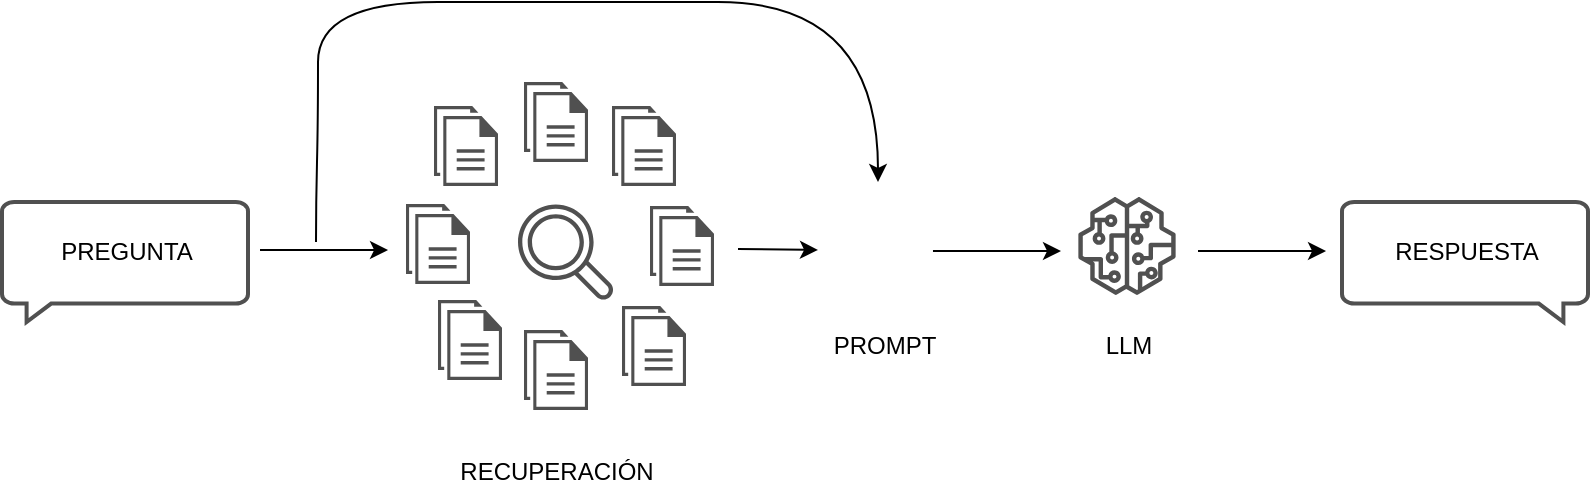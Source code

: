 <mxfile version="24.8.3">
  <diagram name="Page-1" id="_QfCIPOXFM5eXkkT14KW">
    <mxGraphModel dx="1434" dy="738" grid="1" gridSize="10" guides="1" tooltips="1" connect="1" arrows="1" fold="1" page="1" pageScale="1" pageWidth="850" pageHeight="1100" math="0" shadow="0">
      <root>
        <mxCell id="0" />
        <mxCell id="1" parent="0" />
        <mxCell id="S35vT9RLeuOnfM55Wsbu-3" value="" style="html=1;verticalLabelPosition=bottom;align=center;labelBackgroundColor=#ffffff;verticalAlign=top;strokeWidth=2;strokeColor=#505050;shadow=0;dashed=0;shape=mxgraph.ios7.icons.message;flipH=1;" vertex="1" parent="1">
          <mxGeometry x="82" y="380" width="123" height="60" as="geometry" />
        </mxCell>
        <mxCell id="S35vT9RLeuOnfM55Wsbu-4" value="PREGUNTA" style="text;html=1;align=center;verticalAlign=middle;resizable=0;points=[];autosize=1;strokeColor=none;fillColor=none;" vertex="1" parent="1">
          <mxGeometry x="98.5" y="390" width="90" height="30" as="geometry" />
        </mxCell>
        <mxCell id="S35vT9RLeuOnfM55Wsbu-5" value="" style="html=1;verticalLabelPosition=bottom;align=center;labelBackgroundColor=#ffffff;verticalAlign=top;strokeWidth=2;strokeColor=#505050;shadow=0;dashed=0;shape=mxgraph.ios7.icons.message;flipH=0;" vertex="1" parent="1">
          <mxGeometry x="752" y="380" width="123" height="60" as="geometry" />
        </mxCell>
        <mxCell id="S35vT9RLeuOnfM55Wsbu-6" value="RESPUESTA" style="text;html=1;align=center;verticalAlign=middle;resizable=0;points=[];autosize=1;strokeColor=none;fillColor=none;" vertex="1" parent="1">
          <mxGeometry x="763.5" y="390" width="100" height="30" as="geometry" />
        </mxCell>
        <mxCell id="S35vT9RLeuOnfM55Wsbu-7" value="" style="sketch=0;outlineConnect=0;fontColor=#232F3E;gradientColor=none;fillColor=#505050;strokeColor=none;dashed=0;verticalLabelPosition=bottom;verticalAlign=top;align=center;html=1;fontSize=12;fontStyle=0;aspect=fixed;pointerEvents=1;shape=mxgraph.aws4.magnifying_glass_2;" vertex="1" parent="1">
          <mxGeometry x="340" y="381" width="48" height="48" as="geometry" />
        </mxCell>
        <mxCell id="S35vT9RLeuOnfM55Wsbu-9" value="" style="sketch=0;pointerEvents=1;shadow=0;dashed=0;html=1;strokeColor=none;fillColor=#505050;labelPosition=center;verticalLabelPosition=bottom;verticalAlign=top;outlineConnect=0;align=center;shape=mxgraph.office.concepts.documents;" vertex="1" parent="1">
          <mxGeometry x="343" y="320" width="32" height="40" as="geometry" />
        </mxCell>
        <mxCell id="S35vT9RLeuOnfM55Wsbu-10" value="" style="sketch=0;pointerEvents=1;shadow=0;dashed=0;html=1;strokeColor=none;fillColor=#505050;labelPosition=center;verticalLabelPosition=bottom;verticalAlign=top;outlineConnect=0;align=center;shape=mxgraph.office.concepts.documents;" vertex="1" parent="1">
          <mxGeometry x="406" y="382" width="32" height="40" as="geometry" />
        </mxCell>
        <mxCell id="S35vT9RLeuOnfM55Wsbu-11" value="" style="sketch=0;pointerEvents=1;shadow=0;dashed=0;html=1;strokeColor=none;fillColor=#505050;labelPosition=center;verticalLabelPosition=bottom;verticalAlign=top;outlineConnect=0;align=center;shape=mxgraph.office.concepts.documents;" vertex="1" parent="1">
          <mxGeometry x="284" y="381" width="32" height="40" as="geometry" />
        </mxCell>
        <mxCell id="S35vT9RLeuOnfM55Wsbu-12" value="" style="sketch=0;pointerEvents=1;shadow=0;dashed=0;html=1;strokeColor=none;fillColor=#505050;labelPosition=center;verticalLabelPosition=bottom;verticalAlign=top;outlineConnect=0;align=center;shape=mxgraph.office.concepts.documents;" vertex="1" parent="1">
          <mxGeometry x="343" y="444" width="32" height="40" as="geometry" />
        </mxCell>
        <mxCell id="S35vT9RLeuOnfM55Wsbu-13" value="" style="sketch=0;pointerEvents=1;shadow=0;dashed=0;html=1;strokeColor=none;fillColor=#505050;labelPosition=center;verticalLabelPosition=bottom;verticalAlign=top;outlineConnect=0;align=center;shape=mxgraph.office.concepts.documents;" vertex="1" parent="1">
          <mxGeometry x="387" y="332" width="32" height="40" as="geometry" />
        </mxCell>
        <mxCell id="S35vT9RLeuOnfM55Wsbu-14" value="" style="sketch=0;pointerEvents=1;shadow=0;dashed=0;html=1;strokeColor=none;fillColor=#505050;labelPosition=center;verticalLabelPosition=bottom;verticalAlign=top;outlineConnect=0;align=center;shape=mxgraph.office.concepts.documents;" vertex="1" parent="1">
          <mxGeometry x="298" y="332" width="32" height="40" as="geometry" />
        </mxCell>
        <mxCell id="S35vT9RLeuOnfM55Wsbu-15" value="" style="sketch=0;pointerEvents=1;shadow=0;dashed=0;html=1;strokeColor=none;fillColor=#505050;labelPosition=center;verticalLabelPosition=bottom;verticalAlign=top;outlineConnect=0;align=center;shape=mxgraph.office.concepts.documents;" vertex="1" parent="1">
          <mxGeometry x="392" y="432" width="32" height="40" as="geometry" />
        </mxCell>
        <mxCell id="S35vT9RLeuOnfM55Wsbu-16" value="" style="sketch=0;pointerEvents=1;shadow=0;dashed=0;html=1;strokeColor=none;fillColor=#505050;labelPosition=center;verticalLabelPosition=bottom;verticalAlign=top;outlineConnect=0;align=center;shape=mxgraph.office.concepts.documents;" vertex="1" parent="1">
          <mxGeometry x="300" y="429" width="32" height="40" as="geometry" />
        </mxCell>
        <mxCell id="S35vT9RLeuOnfM55Wsbu-17" value="RECUPERACIÓN" style="text;html=1;align=center;verticalAlign=middle;resizable=0;points=[];autosize=1;strokeColor=none;fillColor=none;" vertex="1" parent="1">
          <mxGeometry x="299" y="500" width="120" height="30" as="geometry" />
        </mxCell>
        <mxCell id="S35vT9RLeuOnfM55Wsbu-19" value="" style="shape=image;html=1;verticalAlign=top;verticalLabelPosition=bottom;labelBackgroundColor=#ffffff;imageAspect=0;aspect=fixed;image=https://cdn0.iconfinder.com/data/icons/evericons-24px-vol-1/24/question-128.png" vertex="1" parent="1">
          <mxGeometry x="496" y="377.5" width="49" height="49" as="geometry" />
        </mxCell>
        <mxCell id="S35vT9RLeuOnfM55Wsbu-20" value="PROMPT" style="text;html=1;align=center;verticalAlign=middle;resizable=0;points=[];autosize=1;strokeColor=none;fillColor=none;" vertex="1" parent="1">
          <mxGeometry x="487.5" y="437" width="70" height="30" as="geometry" />
        </mxCell>
        <mxCell id="S35vT9RLeuOnfM55Wsbu-21" value="" style="sketch=0;outlineConnect=0;fontColor=#232F3E;gradientColor=none;fillColor=#505050;strokeColor=none;dashed=0;verticalLabelPosition=bottom;verticalAlign=top;align=center;html=1;fontSize=12;fontStyle=0;aspect=fixed;pointerEvents=1;shape=mxgraph.aws4.sagemaker_model;" vertex="1" parent="1">
          <mxGeometry x="620" y="377.5" width="49" height="49" as="geometry" />
        </mxCell>
        <mxCell id="S35vT9RLeuOnfM55Wsbu-22" value="LLM" style="text;html=1;align=center;verticalAlign=middle;resizable=0;points=[];autosize=1;strokeColor=none;fillColor=none;" vertex="1" parent="1">
          <mxGeometry x="619.5" y="437" width="50" height="30" as="geometry" />
        </mxCell>
        <mxCell id="S35vT9RLeuOnfM55Wsbu-23" value="" style="endArrow=classic;html=1;rounded=0;exitX=-0.008;exitY=0.433;exitDx=0;exitDy=0;exitPerimeter=0;" edge="1" parent="1">
          <mxGeometry width="50" height="50" relative="1" as="geometry">
            <mxPoint x="211.004" y="404" as="sourcePoint" />
            <mxPoint x="275.02" y="404.02" as="targetPoint" />
          </mxGeometry>
        </mxCell>
        <mxCell id="S35vT9RLeuOnfM55Wsbu-25" value="" style="curved=1;endArrow=classic;html=1;rounded=0;" edge="1" parent="1">
          <mxGeometry width="50" height="50" relative="1" as="geometry">
            <mxPoint x="239" y="400" as="sourcePoint" />
            <mxPoint x="520" y="370" as="targetPoint" />
            <Array as="points">
              <mxPoint x="239" y="380" />
              <mxPoint x="240" y="340" />
              <mxPoint x="240" y="280" />
              <mxPoint x="360" y="280" />
              <mxPoint x="520" y="280" />
            </Array>
          </mxGeometry>
        </mxCell>
        <mxCell id="S35vT9RLeuOnfM55Wsbu-26" value="" style="endArrow=classic;html=1;rounded=0;exitX=-0.008;exitY=0.433;exitDx=0;exitDy=0;exitPerimeter=0;" edge="1" parent="1">
          <mxGeometry width="50" height="50" relative="1" as="geometry">
            <mxPoint x="450.004" y="403.5" as="sourcePoint" />
            <mxPoint x="490" y="404" as="targetPoint" />
          </mxGeometry>
        </mxCell>
        <mxCell id="S35vT9RLeuOnfM55Wsbu-27" value="" style="endArrow=classic;html=1;rounded=0;exitX=-0.008;exitY=0.433;exitDx=0;exitDy=0;exitPerimeter=0;" edge="1" parent="1">
          <mxGeometry width="50" height="50" relative="1" as="geometry">
            <mxPoint x="547.484" y="404.5" as="sourcePoint" />
            <mxPoint x="611.5" y="404.52" as="targetPoint" />
          </mxGeometry>
        </mxCell>
        <mxCell id="S35vT9RLeuOnfM55Wsbu-28" value="" style="endArrow=classic;html=1;rounded=0;exitX=-0.008;exitY=0.433;exitDx=0;exitDy=0;exitPerimeter=0;" edge="1" parent="1">
          <mxGeometry width="50" height="50" relative="1" as="geometry">
            <mxPoint x="680.004" y="404.5" as="sourcePoint" />
            <mxPoint x="744.02" y="404.52" as="targetPoint" />
          </mxGeometry>
        </mxCell>
      </root>
    </mxGraphModel>
  </diagram>
</mxfile>
